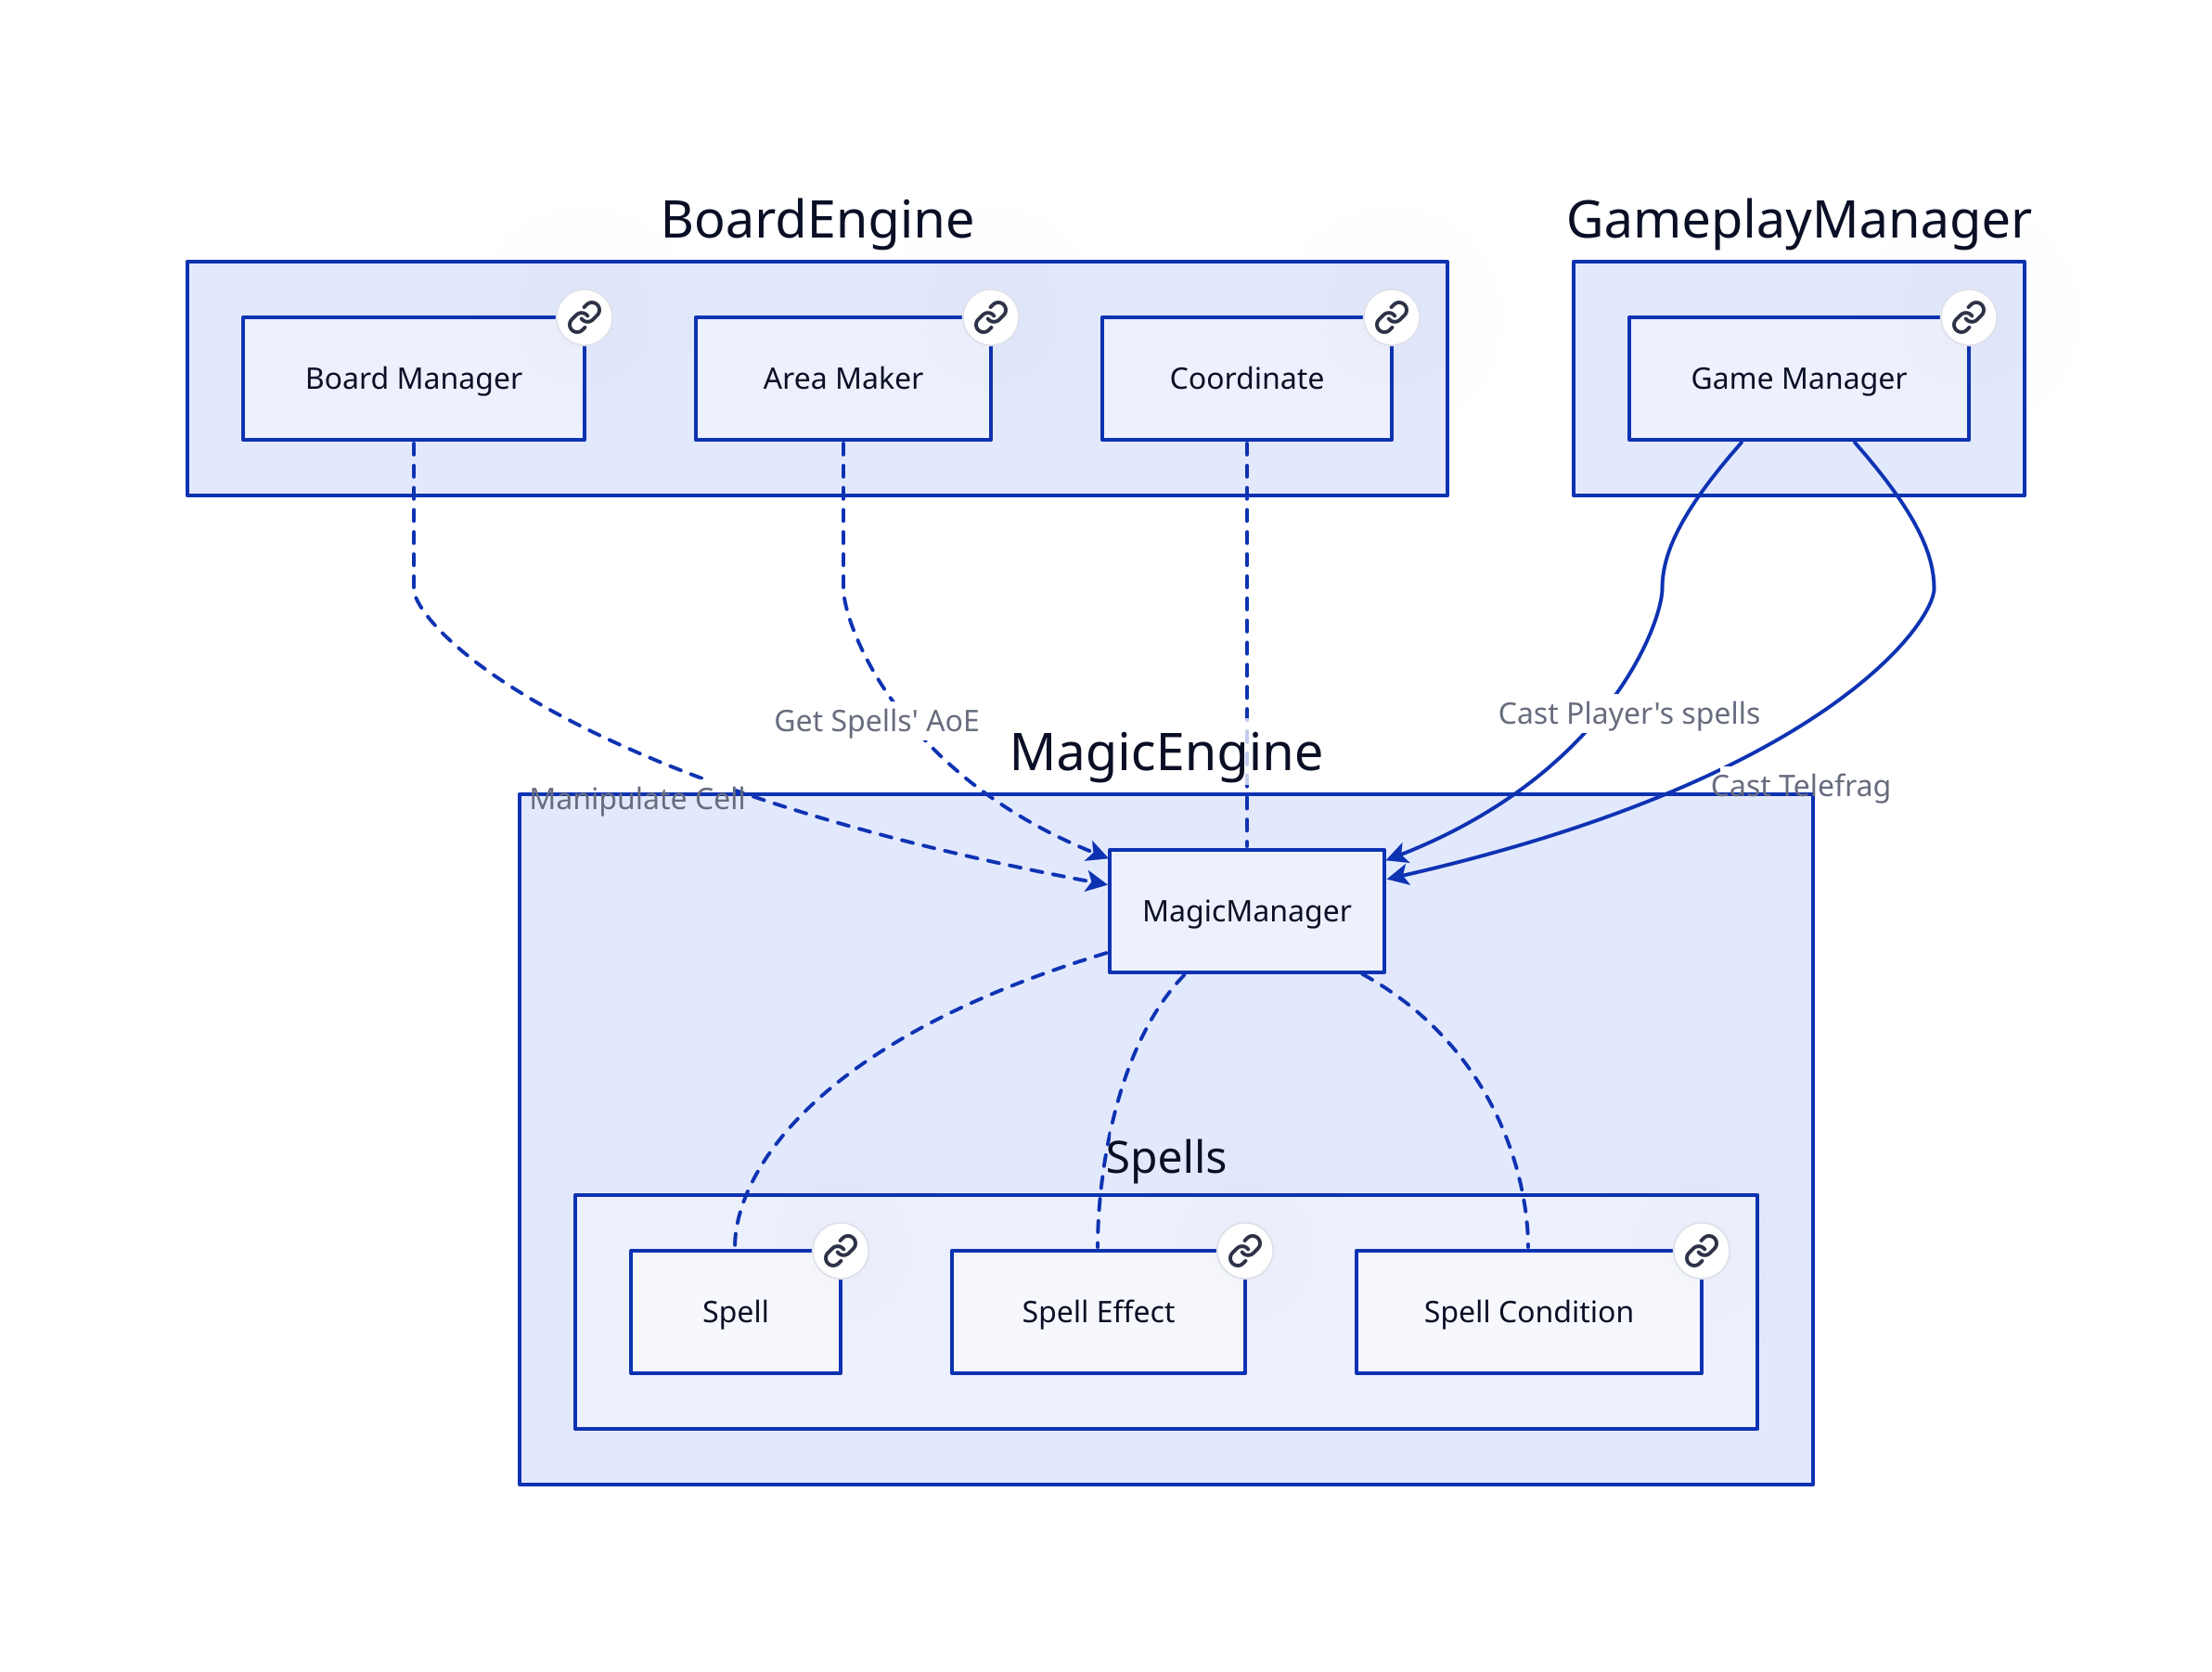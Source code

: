 # Nodes :
BoardEngine: {
    BoardManager: Board Manager {
       link: BoardManager
    }
    AreaMaker: Area Maker {
       link: AreaMaker
    }
    Coordinate: Coordinate {
       link: Coordinate
    }
}
GameplayManager: {
    GameManager: Game Manager {
       link: GameManager
    }
}
MagicEngine: {
    Spells: {
        Spell: Spell {
           link: Spell
        }
        SpellCondition: Spell Condition {
           link: SpellCondition
        }
        SpellEffect: Spell Effect {
           link: SpellEffect
        }
    }
}

# Links :
BoardEngine.Coordinate -- MagicEngine.MagicManager: {style.stroke-dash: 3}
MagicEngine.MagicManager -- MagicEngine.Spells.Spell: {style.stroke-dash: 3}
MagicEngine.MagicManager -- MagicEngine.Spells.SpellEffect: {style.stroke-dash: 3}
MagicEngine.MagicManager -- MagicEngine.Spells.SpellCondition: {style.stroke-dash: 3}
BoardEngine.AreaMaker -> MagicEngine.MagicManager: Get Spells' AoE {style.stroke-dash: 3
source-arrowhead: {}
target-arrowhead: {shape: arrow}
}
GameplayManager.GameManager -> MagicEngine.MagicManager: Cast Player's spells {
source-arrowhead: {}
target-arrowhead: {shape: arrow}
}
GameplayManager.GameManager -> MagicEngine.MagicManager: Cast Telefrag {
source-arrowhead: {}
target-arrowhead: {shape: arrow}
}
BoardEngine.BoardManager -> MagicEngine.MagicManager: Manipulate Cell {style.stroke-dash: 3
source-arrowhead: {}
target-arrowhead: {shape: arrow}
}
